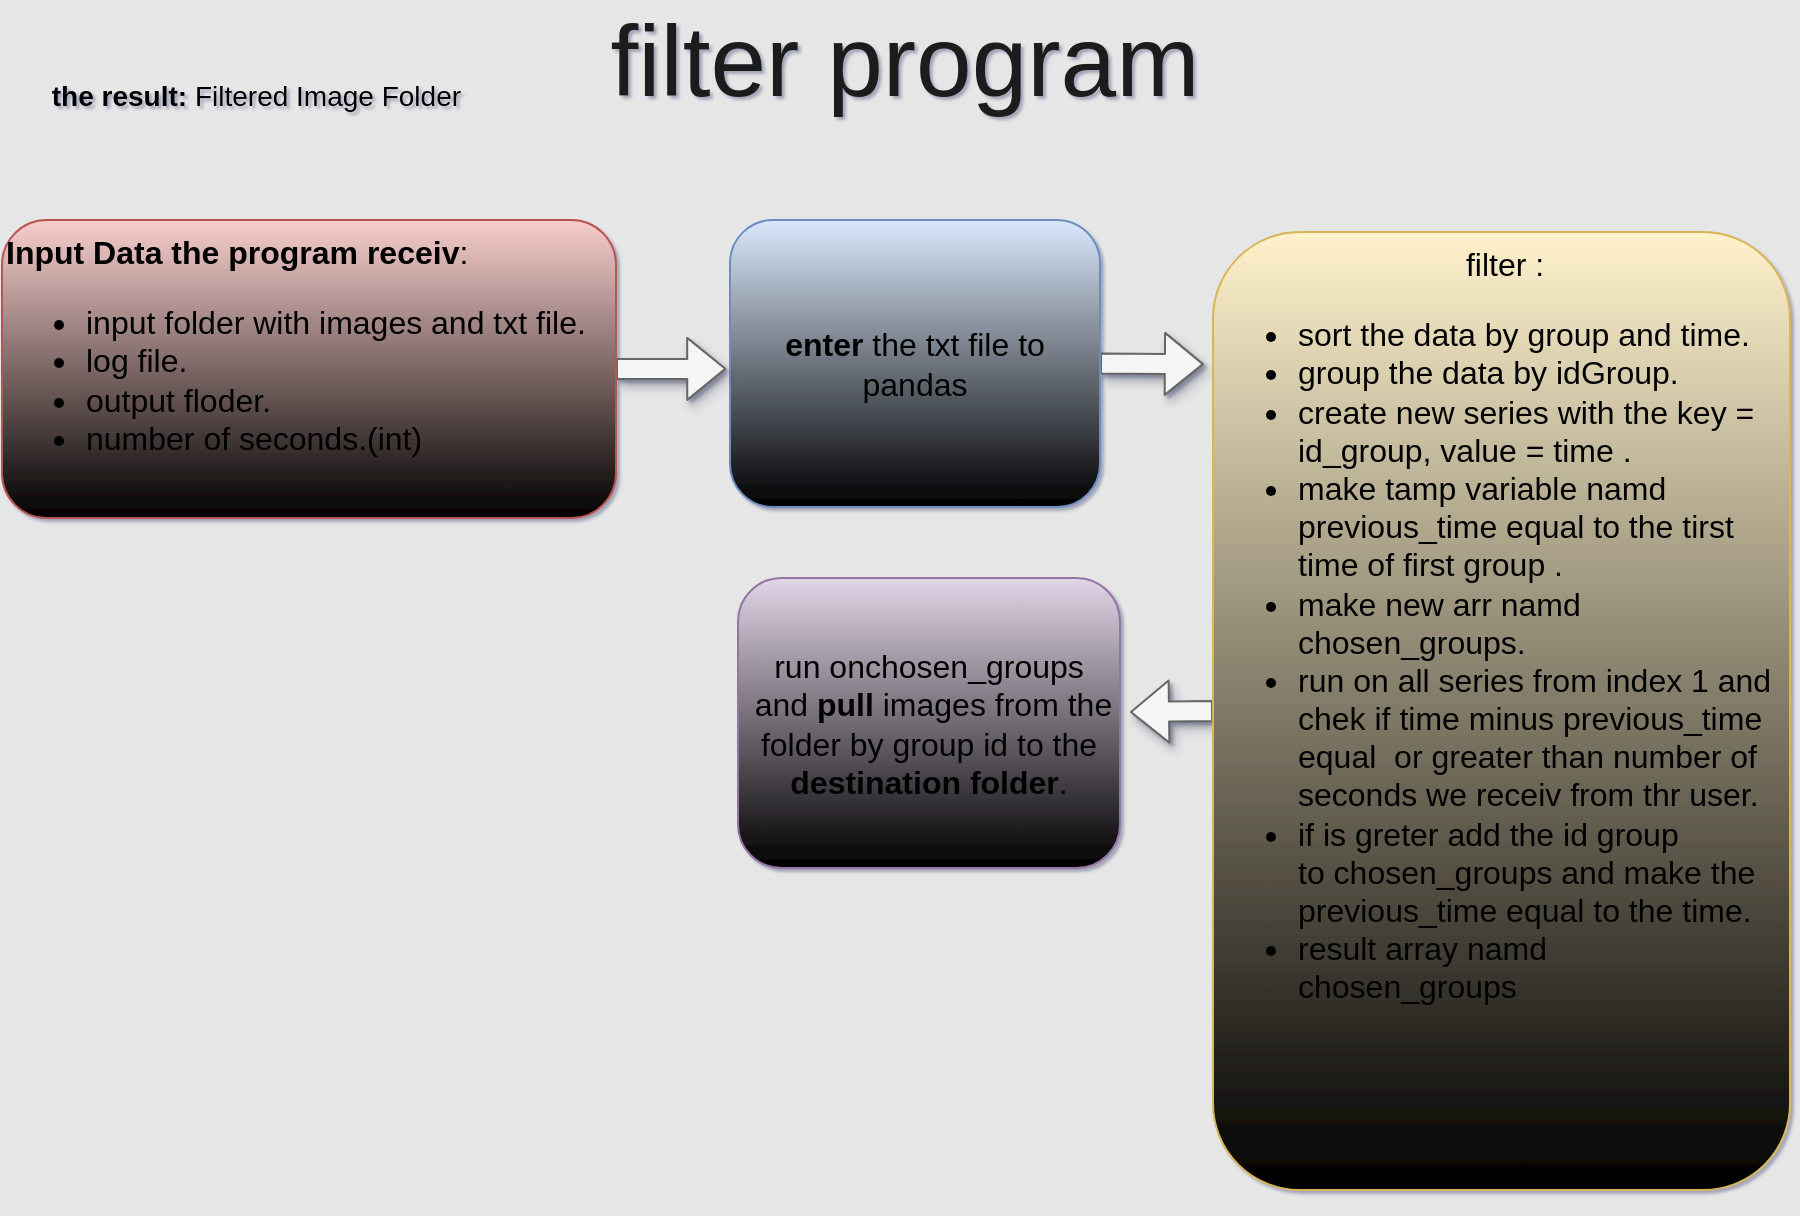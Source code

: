 <mxfile>
    <diagram id="DGFa1x4f9Q8ouzSawmVx" name="Page-1">
        <mxGraphModel dx="1130" dy="643" grid="0" gridSize="12" guides="1" tooltips="1" connect="1" arrows="1" fold="1" page="1" pageScale="1" pageWidth="1000" pageHeight="700" background="#E6E6E6" math="0" shadow="1">
            <root>
                <mxCell id="0"/>
                <mxCell id="1" parent="0"/>
                <mxCell id="339" value="filter program" style="text;strokeColor=none;align=center;fillColor=none;html=1;verticalAlign=middle;whiteSpace=wrap;rounded=0;fontStyle=0;fontSize=50;fontColor=#1C1C1C;labelBorderColor=none;" parent="1" vertex="1">
                    <mxGeometry x="308" y="42" width="413" height="30" as="geometry"/>
                </mxCell>
                <mxCell id="354" style="edgeStyle=none;shape=flexArrow;rounded=1;html=1;exitX=1;exitY=0.5;exitDx=0;exitDy=0;shadow=1;labelBackgroundColor=default;strokeColor=#666666;fontFamily=Helvetica;fontSize=50;fontColor=#CC0000;endArrow=classic;fillColor=#f5f5f5;" parent="1" source="341" edge="1">
                    <mxGeometry relative="1" as="geometry">
                        <mxPoint x="663.941" y="209.059" as="targetPoint"/>
                    </mxGeometry>
                </mxCell>
                <mxCell id="341" value="&lt;font color=&quot;#050505&quot; style=&quot;font-size: 16px;&quot;&gt;&lt;b&gt;enter &lt;/b&gt;the txt file to pandas&lt;/font&gt;" style="whiteSpace=wrap;html=1;fontSize=16;fillColor=#dae8fc;strokeColor=#6c8ebf;glass=0;rounded=1;align=center;gradientColor=default;" parent="1" vertex="1">
                    <mxGeometry x="427" y="137" width="185" height="143.5" as="geometry"/>
                </mxCell>
                <mxCell id="343" value="&lt;span style=&quot;font-size: 14px;&quot;&gt;&lt;b style=&quot;font-size: 14px;&quot;&gt;&amp;nbsp;the result:&lt;/b&gt;&amp;nbsp;Filtered Image Folder&lt;/span&gt;" style="text;strokeColor=none;align=left;fillColor=none;html=1;verticalAlign=middle;whiteSpace=wrap;rounded=0;glass=0;labelBackgroundColor=none;fontSize=14;fontColor=#000000;" parent="1" vertex="1">
                    <mxGeometry x="82" y="60" width="254" height="30" as="geometry"/>
                </mxCell>
                <mxCell id="348" style="edgeStyle=none;html=1;exitX=1;exitY=0.5;exitDx=0;exitDy=0;fontSize=50;fontColor=#CC0000;shape=flexArrow;fillColor=#f5f5f5;strokeColor=#666666;strokeWidth=1;targetPerimeterSpacing=-2;shadow=1;" parent="1" source="344" edge="1">
                    <mxGeometry relative="1" as="geometry">
                        <mxPoint x="425.118" y="211.412" as="targetPoint"/>
                    </mxGeometry>
                </mxCell>
                <mxCell id="344" value="&lt;strong&gt;Input Data the program receiv&lt;/strong&gt;:&amp;nbsp;&lt;br&gt;&lt;ul&gt;&lt;li&gt;input folder with images and txt file.&lt;/li&gt;&lt;li&gt;log file.&lt;/li&gt;&lt;li&gt;output floder.&lt;/li&gt;&lt;li&gt;number of seconds.(int)&lt;/li&gt;&lt;/ul&gt;" style="text;strokeColor=#b85450;align=left;fillColor=#f8cecc;html=1;verticalAlign=top;whiteSpace=wrap;rounded=1;glass=0;labelBackgroundColor=none;fontSize=16;horizontal=1;textDirection=ltr;fontColor=#000000;gradientColor=default;" parent="1" vertex="1">
                    <mxGeometry x="63" y="137" width="307" height="149" as="geometry"/>
                </mxCell>
                <mxCell id="347" style="edgeStyle=none;html=1;exitX=0.5;exitY=1;exitDx=0;exitDy=0;fontSize=16;fontColor=#050505;" parent="1" source="345" edge="1">
                    <mxGeometry relative="1" as="geometry">
                        <mxPoint x="811" y="367.882" as="targetPoint"/>
                    </mxGeometry>
                </mxCell>
                <mxCell id="357" style="edgeStyle=none;shape=flexArrow;rounded=1;html=1;exitX=0;exitY=0.5;exitDx=0;exitDy=0;shadow=1;labelBackgroundColor=default;strokeColor=#666666;fontFamily=Helvetica;fontSize=50;fontColor=#CC0000;endArrow=classic;fillColor=#f5f5f5;" edge="1" parent="1" source="345">
                    <mxGeometry relative="1" as="geometry">
                        <mxPoint x="627" y="383" as="targetPoint"/>
                    </mxGeometry>
                </mxCell>
                <mxCell id="345" value="&lt;div style=&quot;text-align: center;&quot;&gt;&lt;span style=&quot;color: rgb(5, 5, 5); background-color: initial;&quot;&gt;filter :&lt;/span&gt;&lt;/div&gt;&lt;font color=&quot;#050505&quot; style=&quot;font-size: 16px;&quot;&gt;&lt;ul&gt;&lt;li&gt;&lt;font color=&quot;#050505&quot; style=&quot;font-size: 16px;&quot;&gt;sort the data by group and time.&lt;/font&gt;&lt;/li&gt;&lt;li&gt;&lt;font color=&quot;#050505&quot; style=&quot;font-size: 16px;&quot;&gt;group the data by idGroup.&lt;/font&gt;&lt;/li&gt;&lt;li&gt;&lt;font color=&quot;#050505&quot; style=&quot;font-size: 16px;&quot;&gt;create new series with the key = id_group, value = time .&lt;/font&gt;&lt;/li&gt;&lt;li&gt;&lt;font color=&quot;#050505&quot; style=&quot;font-size: 16px;&quot;&gt;make tamp variable namd previous_time equal to the tirst time of first group .&lt;/font&gt;&lt;/li&gt;&lt;li&gt;&lt;font color=&quot;#050505&quot; style=&quot;font-size: 16px;&quot;&gt;make new arr namd chosen_groups.&lt;/font&gt;&lt;/li&gt;&lt;li&gt;&lt;font color=&quot;#050505&quot; style=&quot;font-size: 16px;&quot;&gt;run on all series from index 1 and chek if time minus previous_time equal&amp;nbsp; or greater than&amp;nbsp;&lt;span style=&quot;color: rgb(0, 0, 0);&quot;&gt;number of seconds we receiv from thr user.&lt;/span&gt;&lt;/font&gt;&lt;/li&gt;&lt;li&gt;&lt;font color=&quot;#050505&quot; style=&quot;font-size: 16px;&quot;&gt;&lt;span style=&quot;color: rgb(0, 0, 0);&quot;&gt;if is greter add the id group to&amp;nbsp;&lt;/span&gt;&lt;/font&gt;chosen_groups and make the previous_time&amp;nbsp;equal to the time.&lt;/li&gt;&lt;li&gt;result array namd chosen_groups&amp;nbsp;&amp;nbsp;&lt;/li&gt;&lt;/ul&gt;&lt;/font&gt;" style="whiteSpace=wrap;html=1;fontSize=16;fillColor=#fff2cc;strokeColor=#d6b656;glass=0;rounded=1;align=left;gradientColor=default;verticalAlign=top;" parent="1" vertex="1">
                    <mxGeometry x="668.5" y="143" width="288.5" height="479" as="geometry"/>
                </mxCell>
                <mxCell id="346" value="&lt;font color=&quot;#050505&quot; style=&quot;font-size: 16px;&quot;&gt;run on&lt;/font&gt;&lt;span style=&quot;color: rgb(5, 5, 5); text-align: left;&quot;&gt;chosen_groups&lt;/span&gt;&lt;font color=&quot;#050505&quot; style=&quot;font-size: 16px;&quot;&gt;&lt;br&gt;&amp;nbsp;and &lt;b&gt;pull &lt;/b&gt;images from the folder by group id to the &lt;b&gt;destination folder&lt;/b&gt;.&lt;/font&gt;" style="whiteSpace=wrap;html=1;fontSize=16;fillColor=#e1d5e7;strokeColor=#9673a6;glass=0;rounded=1;align=center;gradientColor=default;" parent="1" vertex="1">
                    <mxGeometry x="431" y="316" width="191" height="145" as="geometry"/>
                </mxCell>
            </root>
        </mxGraphModel>
    </diagram>
</mxfile>